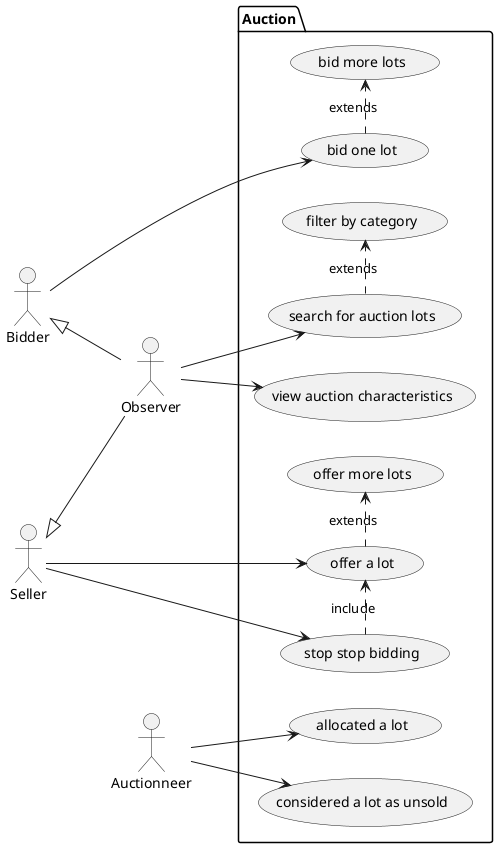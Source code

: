 @startuml
left to right direction

actor Observer
actor Bidder
actor Seller
actor Auctionneer

package Auction{
    usecase "search for auction lots" as UC1
    usecase "view auction characteristics" as UC2
    usecase "bid one lot" as UC3
    usecase "bid more lots" as UC4
    usecase "offer a lot" as UC5
    usecase "offer more lots" as UC6
    usecase "stop stop bidding" as UC7
    usecase "allocated a lot" as UC8
    usecase "considered a lot as unsold" as UC9
    usecase "filter by category" as UC10
}

UC3 .> UC4 : extends
UC5 .> UC6 : extends
UC7 .> UC5 : include
UC1 .> UC10 : extends

Bidder <|-- Observer
Seller <|-- Observer

Observer --> UC1
Observer --> UC2
Bidder --> UC3
Seller --> UC5
Seller --> UC7
Auctionneer --> UC8
Auctionneer --> UC9

@enduml

# Explaination

* Lot filtering by category
* Categories are hierarchical, onle the highest-level categories are displayed initially
* Navigation through category tree structure
